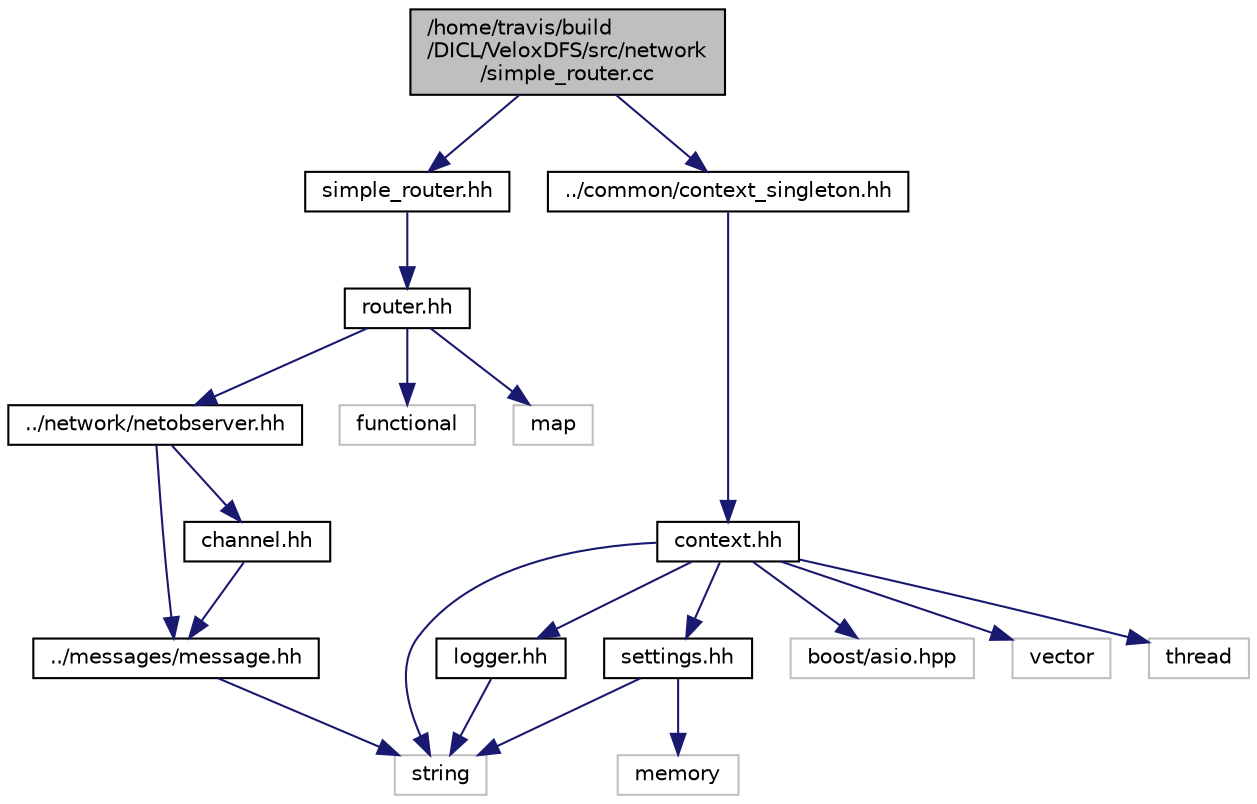 digraph "/home/travis/build/DICL/VeloxDFS/src/network/simple_router.cc"
{
  edge [fontname="Helvetica",fontsize="10",labelfontname="Helvetica",labelfontsize="10"];
  node [fontname="Helvetica",fontsize="10",shape=record];
  Node1 [label="/home/travis/build\l/DICL/VeloxDFS/src/network\l/simple_router.cc",height=0.2,width=0.4,color="black", fillcolor="grey75", style="filled" fontcolor="black"];
  Node1 -> Node2 [color="midnightblue",fontsize="10",style="solid",fontname="Helvetica"];
  Node2 [label="simple_router.hh",height=0.2,width=0.4,color="black", fillcolor="white", style="filled",URL="$simple__router_8hh.html"];
  Node2 -> Node3 [color="midnightblue",fontsize="10",style="solid",fontname="Helvetica"];
  Node3 [label="router.hh",height=0.2,width=0.4,color="black", fillcolor="white", style="filled",URL="$router_8hh.html"];
  Node3 -> Node4 [color="midnightblue",fontsize="10",style="solid",fontname="Helvetica"];
  Node4 [label="../network/netobserver.hh",height=0.2,width=0.4,color="black", fillcolor="white", style="filled",URL="$netobserver_8hh.html"];
  Node4 -> Node5 [color="midnightblue",fontsize="10",style="solid",fontname="Helvetica"];
  Node5 [label="../messages/message.hh",height=0.2,width=0.4,color="black", fillcolor="white", style="filled",URL="$message_8hh.html"];
  Node5 -> Node6 [color="midnightblue",fontsize="10",style="solid",fontname="Helvetica"];
  Node6 [label="string",height=0.2,width=0.4,color="grey75", fillcolor="white", style="filled"];
  Node4 -> Node7 [color="midnightblue",fontsize="10",style="solid",fontname="Helvetica"];
  Node7 [label="channel.hh",height=0.2,width=0.4,color="black", fillcolor="white", style="filled",URL="$channel_8hh.html"];
  Node7 -> Node5 [color="midnightblue",fontsize="10",style="solid",fontname="Helvetica"];
  Node3 -> Node8 [color="midnightblue",fontsize="10",style="solid",fontname="Helvetica"];
  Node8 [label="functional",height=0.2,width=0.4,color="grey75", fillcolor="white", style="filled"];
  Node3 -> Node9 [color="midnightblue",fontsize="10",style="solid",fontname="Helvetica"];
  Node9 [label="map",height=0.2,width=0.4,color="grey75", fillcolor="white", style="filled"];
  Node1 -> Node10 [color="midnightblue",fontsize="10",style="solid",fontname="Helvetica"];
  Node10 [label="../common/context_singleton.hh",height=0.2,width=0.4,color="black", fillcolor="white", style="filled",URL="$context__singleton_8hh.html"];
  Node10 -> Node11 [color="midnightblue",fontsize="10",style="solid",fontname="Helvetica"];
  Node11 [label="context.hh",height=0.2,width=0.4,color="black", fillcolor="white", style="filled",URL="$context_8hh.html"];
  Node11 -> Node12 [color="midnightblue",fontsize="10",style="solid",fontname="Helvetica"];
  Node12 [label="settings.hh",height=0.2,width=0.4,color="black", fillcolor="white", style="filled",URL="$settings_8hh.html"];
  Node12 -> Node6 [color="midnightblue",fontsize="10",style="solid",fontname="Helvetica"];
  Node12 -> Node13 [color="midnightblue",fontsize="10",style="solid",fontname="Helvetica"];
  Node13 [label="memory",height=0.2,width=0.4,color="grey75", fillcolor="white", style="filled"];
  Node11 -> Node14 [color="midnightblue",fontsize="10",style="solid",fontname="Helvetica"];
  Node14 [label="logger.hh",height=0.2,width=0.4,color="black", fillcolor="white", style="filled",URL="$logger_8hh.html"];
  Node14 -> Node6 [color="midnightblue",fontsize="10",style="solid",fontname="Helvetica"];
  Node11 -> Node15 [color="midnightblue",fontsize="10",style="solid",fontname="Helvetica"];
  Node15 [label="boost/asio.hpp",height=0.2,width=0.4,color="grey75", fillcolor="white", style="filled"];
  Node11 -> Node6 [color="midnightblue",fontsize="10",style="solid",fontname="Helvetica"];
  Node11 -> Node16 [color="midnightblue",fontsize="10",style="solid",fontname="Helvetica"];
  Node16 [label="vector",height=0.2,width=0.4,color="grey75", fillcolor="white", style="filled"];
  Node11 -> Node17 [color="midnightblue",fontsize="10",style="solid",fontname="Helvetica"];
  Node17 [label="thread",height=0.2,width=0.4,color="grey75", fillcolor="white", style="filled"];
}
